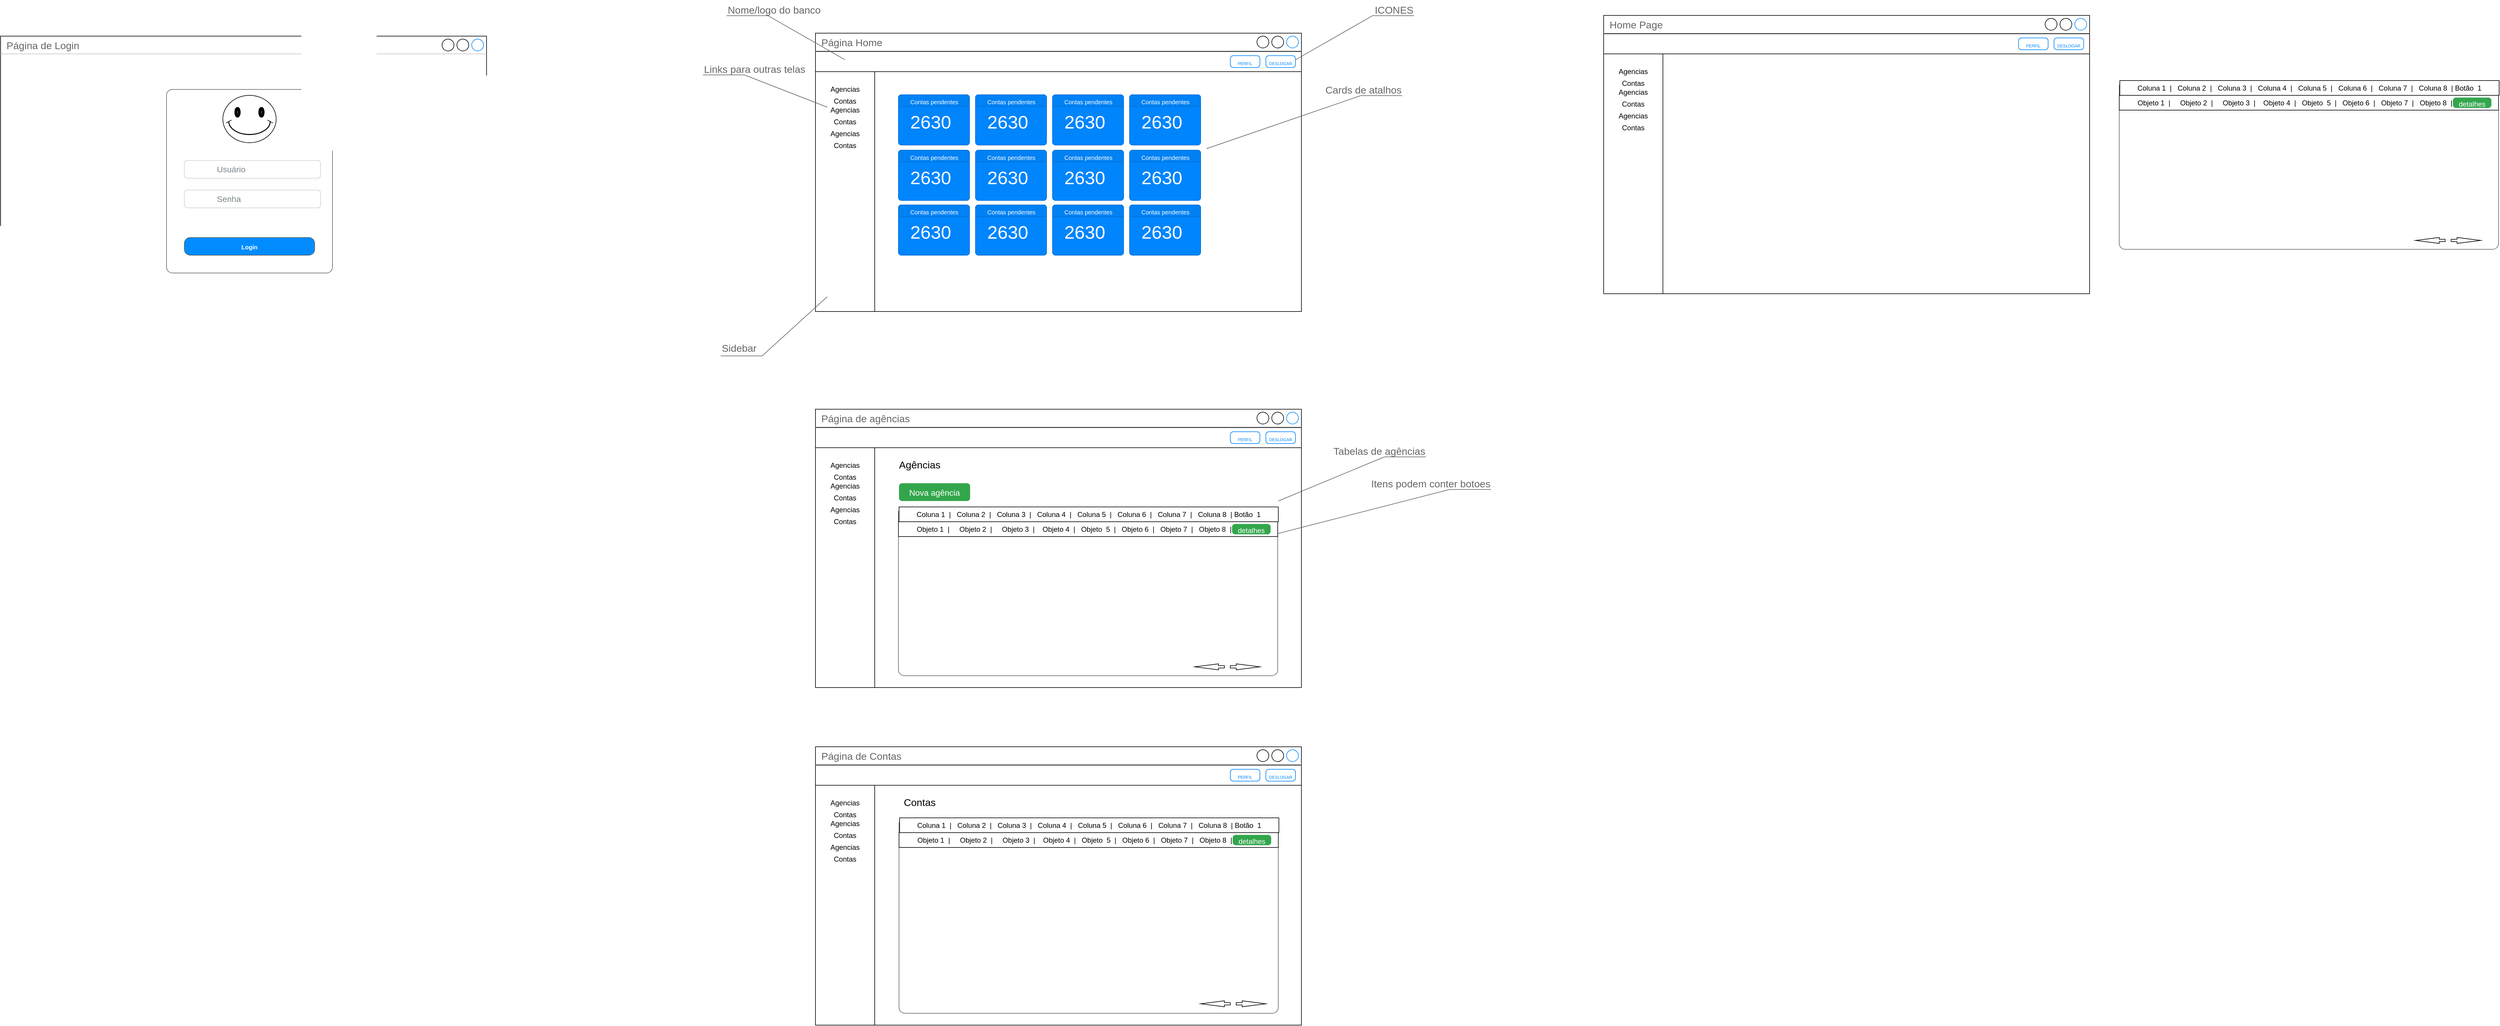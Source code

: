 <mxfile version="24.7.1" type="github">
  <diagram name="Page-1" id="wJ74eyJXx-OFAF-DhMfI">
    <mxGraphModel dx="6050" dy="2957" grid="1" gridSize="10" guides="1" tooltips="1" connect="1" arrows="1" fold="1" page="1" pageScale="1" pageWidth="850" pageHeight="1100" math="0" shadow="0">
      <root>
        <mxCell id="0" />
        <mxCell id="1" parent="0" />
        <mxCell id="4CmnmaqwzRjnCDpZ8KeK-4" value="Página de Login" style="strokeWidth=1;shadow=0;dashed=0;align=center;html=1;shape=mxgraph.mockup.containers.window;align=left;verticalAlign=top;spacingLeft=8;strokeColor2=#008cff;strokeColor3=#c4c4c4;fontColor=#666666;mainText=;fontSize=17;labelBackgroundColor=none;whiteSpace=wrap;" vertex="1" parent="1">
          <mxGeometry x="-2535" y="-60" width="820" height="470" as="geometry" />
        </mxCell>
        <mxCell id="4CmnmaqwzRjnCDpZ8KeK-6" value="" style="shape=mxgraph.mockup.containers.marginRect;rectMarginTop=10;strokeColor=#666666;strokeWidth=1;dashed=0;rounded=1;arcSize=5;recursiveResize=0;html=1;whiteSpace=wrap;" vertex="1" parent="1">
          <mxGeometry x="-2255" y="20" width="280" height="320" as="geometry" />
        </mxCell>
        <mxCell id="4CmnmaqwzRjnCDpZ8KeK-14" value="Usuário" style="html=1;shadow=0;dashed=0;shape=mxgraph.bootstrap.rrect;rSize=5;strokeColor=#CED4DA;html=1;whiteSpace=wrap;fillColor=#FFFFFF;fontColor=#7D868C;align=left;spacing=15;spacingLeft=40;fontSize=14;" vertex="1" parent="1">
          <mxGeometry x="-2225" y="150" width="230" height="30" as="geometry" />
        </mxCell>
        <mxCell id="4CmnmaqwzRjnCDpZ8KeK-26" value="Senha" style="html=1;shadow=0;dashed=0;shape=mxgraph.bootstrap.rrect;rSize=5;strokeColor=#CED4DA;html=1;whiteSpace=wrap;fillColor=#FFFFFF;fontColor=#7D868C;align=left;spacing=15;spacingLeft=40;fontSize=14;" vertex="1" parent="1">
          <mxGeometry x="-2225" y="200" width="230" height="30" as="geometry" />
        </mxCell>
        <mxCell id="4CmnmaqwzRjnCDpZ8KeK-27" value="&lt;span style=&quot;font-size: 10px;&quot;&gt;Login&lt;/span&gt;" style="strokeWidth=1;shadow=0;dashed=0;align=center;html=1;shape=mxgraph.mockup.buttons.button;strokeColor=#666666;fontColor=#ffffff;mainText=;buttonStyle=round;fontSize=17;fontStyle=1;fillColor=#008cff;whiteSpace=wrap;" vertex="1" parent="1">
          <mxGeometry x="-2225" y="280" width="220" height="30" as="geometry" />
        </mxCell>
        <mxCell id="4CmnmaqwzRjnCDpZ8KeK-29" value="" style="verticalLabelPosition=bottom;verticalAlign=top;html=1;shape=mxgraph.basic.smiley" vertex="1" parent="1">
          <mxGeometry x="-2160" y="40" width="90" height="80" as="geometry" />
        </mxCell>
        <mxCell id="4CmnmaqwzRjnCDpZ8KeK-37" value="Página Home" style="strokeWidth=1;shadow=0;dashed=0;align=center;html=1;shape=mxgraph.mockup.containers.window;align=left;verticalAlign=top;spacingLeft=8;strokeColor2=#008cff;strokeColor3=#c4c4c4;fontColor=#666666;mainText=;fontSize=17;labelBackgroundColor=none;whiteSpace=wrap;" vertex="1" parent="1">
          <mxGeometry x="-1160" y="-65" width="820" height="470" as="geometry" />
        </mxCell>
        <mxCell id="4CmnmaqwzRjnCDpZ8KeK-43" value="" style="rounded=0;whiteSpace=wrap;html=1;" vertex="1" parent="1">
          <mxGeometry x="-1160" y="-34" width="820" height="34" as="geometry" />
        </mxCell>
        <mxCell id="4CmnmaqwzRjnCDpZ8KeK-44" value="" style="rounded=0;whiteSpace=wrap;html=1;" vertex="1" parent="1">
          <mxGeometry x="-1160" width="100" height="405" as="geometry" />
        </mxCell>
        <mxCell id="4CmnmaqwzRjnCDpZ8KeK-48" value="&lt;span style=&quot;font-size: 7px;&quot;&gt;DESLOGAR&lt;/span&gt;" style="html=1;shadow=0;dashed=0;shape=mxgraph.bootstrap.rrect;rSize=5;strokeColor=#0085FC;strokeWidth=1;fillColor=none;fontColor=#0085FC;whiteSpace=wrap;align=center;verticalAlign=middle;spacingLeft=0;fontStyle=0;fontSize=16;spacing=5;" vertex="1" parent="1">
          <mxGeometry x="-400" y="-27" width="50" height="20" as="geometry" />
        </mxCell>
        <mxCell id="4CmnmaqwzRjnCDpZ8KeK-49" value="&lt;span style=&quot;font-size: 7px;&quot;&gt;PERFIL&lt;/span&gt;" style="html=1;shadow=0;dashed=0;shape=mxgraph.bootstrap.rrect;rSize=5;strokeColor=#0085FC;strokeWidth=1;fillColor=none;fontColor=#0085FC;whiteSpace=wrap;align=center;verticalAlign=middle;spacingLeft=0;fontStyle=0;fontSize=16;spacing=5;" vertex="1" parent="1">
          <mxGeometry x="-460" y="-27" width="50" height="20" as="geometry" />
        </mxCell>
        <mxCell id="4CmnmaqwzRjnCDpZ8KeK-51" value="ICONES" style="strokeWidth=1;shadow=0;dashed=0;align=center;html=1;shape=mxgraph.mockup.text.callout;linkText=;textSize=17;textColor=#666666;callDir=NE;callStyle=line;fontSize=17;fontColor=#666666;align=right;verticalAlign=top;strokeColor=#666666;" vertex="1" parent="1">
          <mxGeometry x="-350" y="-120" width="200" height="100" as="geometry" />
        </mxCell>
        <mxCell id="4CmnmaqwzRjnCDpZ8KeK-52" value="Nome/logo do banco" style="strokeWidth=1;shadow=0;dashed=0;align=center;html=1;shape=mxgraph.mockup.text.callout;linkText=;textSize=17;textColor=#666666;callDir=NW;callStyle=line;fontSize=17;fontColor=#666666;align=left;verticalAlign=top;strokeColor=#666666;" vertex="1" parent="1">
          <mxGeometry x="-1310" y="-120" width="200" height="100" as="geometry" />
        </mxCell>
        <mxCell id="4CmnmaqwzRjnCDpZ8KeK-53" value="Agencias" style="text;html=1;align=center;verticalAlign=middle;whiteSpace=wrap;rounded=0;" vertex="1" parent="1">
          <mxGeometry x="-1140" y="15" width="60" height="30" as="geometry" />
        </mxCell>
        <mxCell id="4CmnmaqwzRjnCDpZ8KeK-54" value="Contas" style="text;html=1;align=center;verticalAlign=middle;whiteSpace=wrap;rounded=0;" vertex="1" parent="1">
          <mxGeometry x="-1140" y="35" width="60" height="30" as="geometry" />
        </mxCell>
        <mxCell id="4CmnmaqwzRjnCDpZ8KeK-57" value="Agencias" style="text;html=1;align=center;verticalAlign=middle;whiteSpace=wrap;rounded=0;" vertex="1" parent="1">
          <mxGeometry x="-1140" y="50" width="60" height="30" as="geometry" />
        </mxCell>
        <mxCell id="4CmnmaqwzRjnCDpZ8KeK-58" value="Contas" style="text;html=1;align=center;verticalAlign=middle;whiteSpace=wrap;rounded=0;" vertex="1" parent="1">
          <mxGeometry x="-1140" y="70" width="60" height="30" as="geometry" />
        </mxCell>
        <mxCell id="4CmnmaqwzRjnCDpZ8KeK-59" value="Agencias" style="text;html=1;align=center;verticalAlign=middle;whiteSpace=wrap;rounded=0;" vertex="1" parent="1">
          <mxGeometry x="-1140" y="90" width="60" height="30" as="geometry" />
        </mxCell>
        <mxCell id="4CmnmaqwzRjnCDpZ8KeK-60" value="Contas" style="text;html=1;align=center;verticalAlign=middle;whiteSpace=wrap;rounded=0;" vertex="1" parent="1">
          <mxGeometry x="-1140" y="110" width="60" height="30" as="geometry" />
        </mxCell>
        <mxCell id="4CmnmaqwzRjnCDpZ8KeK-61" value="Sidebar&amp;nbsp;" style="strokeWidth=1;shadow=0;dashed=0;align=center;html=1;shape=mxgraph.mockup.text.callout;linkText=;textSize=17;textColor=#666666;callDir=SW;callStyle=line;fontSize=17;fontColor=#666666;align=left;verticalAlign=bottom;strokeColor=#666666;" vertex="1" parent="1">
          <mxGeometry x="-1320" y="380" width="180" height="100" as="geometry" />
        </mxCell>
        <mxCell id="4CmnmaqwzRjnCDpZ8KeK-63" value="Links para outras telas" style="strokeWidth=1;shadow=0;dashed=0;align=center;html=1;shape=mxgraph.mockup.text.callout;linkText=;textSize=17;textColor=#666666;callDir=NW;callStyle=line;fontSize=17;fontColor=#666666;align=left;verticalAlign=top;strokeColor=#666666;" vertex="1" parent="1">
          <mxGeometry x="-1350" y="-20" width="210" height="80" as="geometry" />
        </mxCell>
        <mxCell id="4CmnmaqwzRjnCDpZ8KeK-66" value="&lt;font style=&quot;font-size: 31px;&quot;&gt;2630&lt;/font&gt;" style="html=1;shadow=0;dashed=0;shape=mxgraph.bootstrap.rrect;rSize=5;strokeColor=#0071D5;html=1;whiteSpace=wrap;fillColor=#0085FC;fontColor=#ffffff;verticalAlign=bottom;align=left;spacing=20;spacingBottom=0;fontSize=14;" vertex="1" parent="1">
          <mxGeometry x="-1020" y="39" width="120" height="85" as="geometry" />
        </mxCell>
        <mxCell id="4CmnmaqwzRjnCDpZ8KeK-67" value="&lt;font size=&quot;1&quot;&gt;Contas pendentes&lt;/font&gt;" style="html=1;shadow=0;dashed=0;shape=mxgraph.bootstrap.topButton;rSize=5;perimeter=none;whiteSpace=wrap;fillColor=#0081F4;strokeColor=#0071D5;fontColor=#ffffff;resizeWidth=1;fontSize=18;align=left;spacing=20;" vertex="1" parent="4CmnmaqwzRjnCDpZ8KeK-66">
          <mxGeometry width="120.0" height="20" relative="1" as="geometry" />
        </mxCell>
        <mxCell id="4CmnmaqwzRjnCDpZ8KeK-68" value="&lt;font style=&quot;font-size: 31px;&quot;&gt;2630&lt;/font&gt;" style="html=1;shadow=0;dashed=0;shape=mxgraph.bootstrap.rrect;rSize=5;strokeColor=#0071D5;html=1;whiteSpace=wrap;fillColor=#0085FC;fontColor=#ffffff;verticalAlign=bottom;align=left;spacing=20;spacingBottom=0;fontSize=14;" vertex="1" parent="1">
          <mxGeometry x="-890" y="39" width="120" height="85" as="geometry" />
        </mxCell>
        <mxCell id="4CmnmaqwzRjnCDpZ8KeK-69" value="&lt;font size=&quot;1&quot;&gt;Contas pendentes&lt;/font&gt;" style="html=1;shadow=0;dashed=0;shape=mxgraph.bootstrap.topButton;rSize=5;perimeter=none;whiteSpace=wrap;fillColor=#0081F4;strokeColor=#0071D5;fontColor=#ffffff;resizeWidth=1;fontSize=18;align=left;spacing=20;" vertex="1" parent="4CmnmaqwzRjnCDpZ8KeK-68">
          <mxGeometry width="120.0" height="20" relative="1" as="geometry" />
        </mxCell>
        <mxCell id="4CmnmaqwzRjnCDpZ8KeK-70" value="&lt;font style=&quot;font-size: 31px;&quot;&gt;2630&lt;/font&gt;" style="html=1;shadow=0;dashed=0;shape=mxgraph.bootstrap.rrect;rSize=5;strokeColor=#0071D5;html=1;whiteSpace=wrap;fillColor=#0085FC;fontColor=#ffffff;verticalAlign=bottom;align=left;spacing=20;spacingBottom=0;fontSize=14;" vertex="1" parent="1">
          <mxGeometry x="-760" y="39" width="120" height="85" as="geometry" />
        </mxCell>
        <mxCell id="4CmnmaqwzRjnCDpZ8KeK-71" value="&lt;font size=&quot;1&quot;&gt;Contas pendentes&lt;/font&gt;" style="html=1;shadow=0;dashed=0;shape=mxgraph.bootstrap.topButton;rSize=5;perimeter=none;whiteSpace=wrap;fillColor=#0081F4;strokeColor=#0071D5;fontColor=#ffffff;resizeWidth=1;fontSize=18;align=left;spacing=20;" vertex="1" parent="4CmnmaqwzRjnCDpZ8KeK-70">
          <mxGeometry width="120.0" height="20" relative="1" as="geometry" />
        </mxCell>
        <mxCell id="4CmnmaqwzRjnCDpZ8KeK-72" value="&lt;font style=&quot;font-size: 31px;&quot;&gt;2630&lt;/font&gt;" style="html=1;shadow=0;dashed=0;shape=mxgraph.bootstrap.rrect;rSize=5;strokeColor=#0071D5;html=1;whiteSpace=wrap;fillColor=#0085FC;fontColor=#ffffff;verticalAlign=bottom;align=left;spacing=20;spacingBottom=0;fontSize=14;" vertex="1" parent="1">
          <mxGeometry x="-630" y="39" width="120" height="85" as="geometry" />
        </mxCell>
        <mxCell id="4CmnmaqwzRjnCDpZ8KeK-73" value="&lt;font size=&quot;1&quot;&gt;Contas pendentes&lt;/font&gt;" style="html=1;shadow=0;dashed=0;shape=mxgraph.bootstrap.topButton;rSize=5;perimeter=none;whiteSpace=wrap;fillColor=#0081F4;strokeColor=#0071D5;fontColor=#ffffff;resizeWidth=1;fontSize=18;align=left;spacing=20;" vertex="1" parent="4CmnmaqwzRjnCDpZ8KeK-72">
          <mxGeometry width="120.0" height="20" relative="1" as="geometry" />
        </mxCell>
        <mxCell id="4CmnmaqwzRjnCDpZ8KeK-74" value="&lt;font style=&quot;font-size: 31px;&quot;&gt;2630&lt;/font&gt;" style="html=1;shadow=0;dashed=0;shape=mxgraph.bootstrap.rrect;rSize=5;strokeColor=#0071D5;html=1;whiteSpace=wrap;fillColor=#0085FC;fontColor=#ffffff;verticalAlign=bottom;align=left;spacing=20;spacingBottom=0;fontSize=14;" vertex="1" parent="1">
          <mxGeometry x="-1020" y="132.5" width="120" height="85" as="geometry" />
        </mxCell>
        <mxCell id="4CmnmaqwzRjnCDpZ8KeK-75" value="&lt;font size=&quot;1&quot;&gt;Contas pendentes&lt;/font&gt;" style="html=1;shadow=0;dashed=0;shape=mxgraph.bootstrap.topButton;rSize=5;perimeter=none;whiteSpace=wrap;fillColor=#0081F4;strokeColor=#0071D5;fontColor=#ffffff;resizeWidth=1;fontSize=18;align=left;spacing=20;" vertex="1" parent="4CmnmaqwzRjnCDpZ8KeK-74">
          <mxGeometry width="120.0" height="20" relative="1" as="geometry" />
        </mxCell>
        <mxCell id="4CmnmaqwzRjnCDpZ8KeK-76" value="&lt;font style=&quot;font-size: 31px;&quot;&gt;2630&lt;/font&gt;" style="html=1;shadow=0;dashed=0;shape=mxgraph.bootstrap.rrect;rSize=5;strokeColor=#0071D5;html=1;whiteSpace=wrap;fillColor=#0085FC;fontColor=#ffffff;verticalAlign=bottom;align=left;spacing=20;spacingBottom=0;fontSize=14;" vertex="1" parent="1">
          <mxGeometry x="-890" y="132.5" width="120" height="85" as="geometry" />
        </mxCell>
        <mxCell id="4CmnmaqwzRjnCDpZ8KeK-77" value="&lt;font size=&quot;1&quot;&gt;Contas pendentes&lt;/font&gt;" style="html=1;shadow=0;dashed=0;shape=mxgraph.bootstrap.topButton;rSize=5;perimeter=none;whiteSpace=wrap;fillColor=#0081F4;strokeColor=#0071D5;fontColor=#ffffff;resizeWidth=1;fontSize=18;align=left;spacing=20;" vertex="1" parent="4CmnmaqwzRjnCDpZ8KeK-76">
          <mxGeometry width="120.0" height="20" relative="1" as="geometry" />
        </mxCell>
        <mxCell id="4CmnmaqwzRjnCDpZ8KeK-78" value="&lt;font style=&quot;font-size: 31px;&quot;&gt;2630&lt;/font&gt;" style="html=1;shadow=0;dashed=0;shape=mxgraph.bootstrap.rrect;rSize=5;strokeColor=#0071D5;html=1;whiteSpace=wrap;fillColor=#0085FC;fontColor=#ffffff;verticalAlign=bottom;align=left;spacing=20;spacingBottom=0;fontSize=14;" vertex="1" parent="1">
          <mxGeometry x="-760" y="132.5" width="120" height="85" as="geometry" />
        </mxCell>
        <mxCell id="4CmnmaqwzRjnCDpZ8KeK-79" value="&lt;font size=&quot;1&quot;&gt;Contas pendentes&lt;/font&gt;" style="html=1;shadow=0;dashed=0;shape=mxgraph.bootstrap.topButton;rSize=5;perimeter=none;whiteSpace=wrap;fillColor=#0081F4;strokeColor=#0071D5;fontColor=#ffffff;resizeWidth=1;fontSize=18;align=left;spacing=20;" vertex="1" parent="4CmnmaqwzRjnCDpZ8KeK-78">
          <mxGeometry width="120.0" height="20" relative="1" as="geometry" />
        </mxCell>
        <mxCell id="4CmnmaqwzRjnCDpZ8KeK-80" value="&lt;font style=&quot;font-size: 31px;&quot;&gt;2630&lt;/font&gt;" style="html=1;shadow=0;dashed=0;shape=mxgraph.bootstrap.rrect;rSize=5;strokeColor=#0071D5;html=1;whiteSpace=wrap;fillColor=#0085FC;fontColor=#ffffff;verticalAlign=bottom;align=left;spacing=20;spacingBottom=0;fontSize=14;" vertex="1" parent="1">
          <mxGeometry x="-630" y="132.5" width="120" height="85" as="geometry" />
        </mxCell>
        <mxCell id="4CmnmaqwzRjnCDpZ8KeK-81" value="&lt;font size=&quot;1&quot;&gt;Contas pendentes&lt;/font&gt;" style="html=1;shadow=0;dashed=0;shape=mxgraph.bootstrap.topButton;rSize=5;perimeter=none;whiteSpace=wrap;fillColor=#0081F4;strokeColor=#0071D5;fontColor=#ffffff;resizeWidth=1;fontSize=18;align=left;spacing=20;" vertex="1" parent="4CmnmaqwzRjnCDpZ8KeK-80">
          <mxGeometry width="120.0" height="20" relative="1" as="geometry" />
        </mxCell>
        <mxCell id="4CmnmaqwzRjnCDpZ8KeK-82" value="&lt;font style=&quot;font-size: 31px;&quot;&gt;2630&lt;/font&gt;" style="html=1;shadow=0;dashed=0;shape=mxgraph.bootstrap.rrect;rSize=5;strokeColor=#0071D5;html=1;whiteSpace=wrap;fillColor=#0085FC;fontColor=#ffffff;verticalAlign=bottom;align=left;spacing=20;spacingBottom=0;fontSize=14;" vertex="1" parent="1">
          <mxGeometry x="-1020" y="225" width="120" height="85" as="geometry" />
        </mxCell>
        <mxCell id="4CmnmaqwzRjnCDpZ8KeK-83" value="&lt;font size=&quot;1&quot;&gt;Contas pendentes&lt;/font&gt;" style="html=1;shadow=0;dashed=0;shape=mxgraph.bootstrap.topButton;rSize=5;perimeter=none;whiteSpace=wrap;fillColor=#0081F4;strokeColor=#0071D5;fontColor=#ffffff;resizeWidth=1;fontSize=18;align=left;spacing=20;" vertex="1" parent="4CmnmaqwzRjnCDpZ8KeK-82">
          <mxGeometry width="120.0" height="20" relative="1" as="geometry" />
        </mxCell>
        <mxCell id="4CmnmaqwzRjnCDpZ8KeK-84" value="&lt;font style=&quot;font-size: 31px;&quot;&gt;2630&lt;/font&gt;" style="html=1;shadow=0;dashed=0;shape=mxgraph.bootstrap.rrect;rSize=5;strokeColor=#0071D5;html=1;whiteSpace=wrap;fillColor=#0085FC;fontColor=#ffffff;verticalAlign=bottom;align=left;spacing=20;spacingBottom=0;fontSize=14;" vertex="1" parent="1">
          <mxGeometry x="-890" y="225" width="120" height="85" as="geometry" />
        </mxCell>
        <mxCell id="4CmnmaqwzRjnCDpZ8KeK-85" value="&lt;font size=&quot;1&quot;&gt;Contas pendentes&lt;/font&gt;" style="html=1;shadow=0;dashed=0;shape=mxgraph.bootstrap.topButton;rSize=5;perimeter=none;whiteSpace=wrap;fillColor=#0081F4;strokeColor=#0071D5;fontColor=#ffffff;resizeWidth=1;fontSize=18;align=left;spacing=20;" vertex="1" parent="4CmnmaqwzRjnCDpZ8KeK-84">
          <mxGeometry width="120.0" height="20" relative="1" as="geometry" />
        </mxCell>
        <mxCell id="4CmnmaqwzRjnCDpZ8KeK-86" value="&lt;font style=&quot;font-size: 31px;&quot;&gt;2630&lt;/font&gt;" style="html=1;shadow=0;dashed=0;shape=mxgraph.bootstrap.rrect;rSize=5;strokeColor=#0071D5;html=1;whiteSpace=wrap;fillColor=#0085FC;fontColor=#ffffff;verticalAlign=bottom;align=left;spacing=20;spacingBottom=0;fontSize=14;" vertex="1" parent="1">
          <mxGeometry x="-760" y="225" width="120" height="85" as="geometry" />
        </mxCell>
        <mxCell id="4CmnmaqwzRjnCDpZ8KeK-87" value="&lt;font size=&quot;1&quot;&gt;Contas pendentes&lt;/font&gt;" style="html=1;shadow=0;dashed=0;shape=mxgraph.bootstrap.topButton;rSize=5;perimeter=none;whiteSpace=wrap;fillColor=#0081F4;strokeColor=#0071D5;fontColor=#ffffff;resizeWidth=1;fontSize=18;align=left;spacing=20;" vertex="1" parent="4CmnmaqwzRjnCDpZ8KeK-86">
          <mxGeometry width="120.0" height="20" relative="1" as="geometry" />
        </mxCell>
        <mxCell id="4CmnmaqwzRjnCDpZ8KeK-88" value="&lt;font style=&quot;font-size: 31px;&quot;&gt;2630&lt;/font&gt;" style="html=1;shadow=0;dashed=0;shape=mxgraph.bootstrap.rrect;rSize=5;strokeColor=#0071D5;html=1;whiteSpace=wrap;fillColor=#0085FC;fontColor=#ffffff;verticalAlign=bottom;align=left;spacing=20;spacingBottom=0;fontSize=14;" vertex="1" parent="1">
          <mxGeometry x="-630" y="225" width="120" height="85" as="geometry" />
        </mxCell>
        <mxCell id="4CmnmaqwzRjnCDpZ8KeK-89" value="&lt;font size=&quot;1&quot;&gt;Contas pendentes&lt;/font&gt;" style="html=1;shadow=0;dashed=0;shape=mxgraph.bootstrap.topButton;rSize=5;perimeter=none;whiteSpace=wrap;fillColor=#0081F4;strokeColor=#0071D5;fontColor=#ffffff;resizeWidth=1;fontSize=18;align=left;spacing=20;" vertex="1" parent="4CmnmaqwzRjnCDpZ8KeK-88">
          <mxGeometry width="120.0" height="20" relative="1" as="geometry" />
        </mxCell>
        <mxCell id="4CmnmaqwzRjnCDpZ8KeK-90" value="Cards de atalhos" style="strokeWidth=1;shadow=0;dashed=0;align=center;html=1;shape=mxgraph.mockup.text.callout;linkText=;textSize=17;textColor=#666666;callDir=NE;callStyle=line;fontSize=17;fontColor=#666666;align=right;verticalAlign=top;strokeColor=#666666;" vertex="1" parent="1">
          <mxGeometry x="-500" y="15" width="330" height="115" as="geometry" />
        </mxCell>
        <mxCell id="4CmnmaqwzRjnCDpZ8KeK-91" value="Home Page" style="strokeWidth=1;shadow=0;dashed=0;align=center;html=1;shape=mxgraph.mockup.containers.window;align=left;verticalAlign=top;spacingLeft=8;strokeColor2=#008cff;strokeColor3=#c4c4c4;fontColor=#666666;mainText=;fontSize=17;labelBackgroundColor=none;whiteSpace=wrap;" vertex="1" parent="1">
          <mxGeometry x="170" y="-95" width="820" height="470" as="geometry" />
        </mxCell>
        <mxCell id="4CmnmaqwzRjnCDpZ8KeK-92" value="" style="rounded=0;whiteSpace=wrap;html=1;" vertex="1" parent="1">
          <mxGeometry x="170" y="-64" width="820" height="34" as="geometry" />
        </mxCell>
        <mxCell id="4CmnmaqwzRjnCDpZ8KeK-93" value="" style="rounded=0;whiteSpace=wrap;html=1;" vertex="1" parent="1">
          <mxGeometry x="170" y="-30" width="100" height="405" as="geometry" />
        </mxCell>
        <mxCell id="4CmnmaqwzRjnCDpZ8KeK-94" value="&lt;span style=&quot;font-size: 7px;&quot;&gt;DESLOGAR&lt;/span&gt;" style="html=1;shadow=0;dashed=0;shape=mxgraph.bootstrap.rrect;rSize=5;strokeColor=#0085FC;strokeWidth=1;fillColor=none;fontColor=#0085FC;whiteSpace=wrap;align=center;verticalAlign=middle;spacingLeft=0;fontStyle=0;fontSize=16;spacing=5;" vertex="1" parent="1">
          <mxGeometry x="930" y="-57" width="50" height="20" as="geometry" />
        </mxCell>
        <mxCell id="4CmnmaqwzRjnCDpZ8KeK-95" value="&lt;span style=&quot;font-size: 7px;&quot;&gt;PERFIL&lt;/span&gt;" style="html=1;shadow=0;dashed=0;shape=mxgraph.bootstrap.rrect;rSize=5;strokeColor=#0085FC;strokeWidth=1;fillColor=none;fontColor=#0085FC;whiteSpace=wrap;align=center;verticalAlign=middle;spacingLeft=0;fontStyle=0;fontSize=16;spacing=5;" vertex="1" parent="1">
          <mxGeometry x="870" y="-57" width="50" height="20" as="geometry" />
        </mxCell>
        <mxCell id="4CmnmaqwzRjnCDpZ8KeK-98" value="Agencias" style="text;html=1;align=center;verticalAlign=middle;whiteSpace=wrap;rounded=0;" vertex="1" parent="1">
          <mxGeometry x="190" y="-15" width="60" height="30" as="geometry" />
        </mxCell>
        <mxCell id="4CmnmaqwzRjnCDpZ8KeK-99" value="Contas" style="text;html=1;align=center;verticalAlign=middle;whiteSpace=wrap;rounded=0;" vertex="1" parent="1">
          <mxGeometry x="190" y="5" width="60" height="30" as="geometry" />
        </mxCell>
        <mxCell id="4CmnmaqwzRjnCDpZ8KeK-100" value="Agencias" style="text;html=1;align=center;verticalAlign=middle;whiteSpace=wrap;rounded=0;" vertex="1" parent="1">
          <mxGeometry x="190" y="20" width="60" height="30" as="geometry" />
        </mxCell>
        <mxCell id="4CmnmaqwzRjnCDpZ8KeK-101" value="Contas" style="text;html=1;align=center;verticalAlign=middle;whiteSpace=wrap;rounded=0;" vertex="1" parent="1">
          <mxGeometry x="190" y="40" width="60" height="30" as="geometry" />
        </mxCell>
        <mxCell id="4CmnmaqwzRjnCDpZ8KeK-102" value="Agencias" style="text;html=1;align=center;verticalAlign=middle;whiteSpace=wrap;rounded=0;" vertex="1" parent="1">
          <mxGeometry x="190" y="60" width="60" height="30" as="geometry" />
        </mxCell>
        <mxCell id="4CmnmaqwzRjnCDpZ8KeK-103" value="Contas" style="text;html=1;align=center;verticalAlign=middle;whiteSpace=wrap;rounded=0;" vertex="1" parent="1">
          <mxGeometry x="190" y="80" width="60" height="30" as="geometry" />
        </mxCell>
        <mxCell id="4CmnmaqwzRjnCDpZ8KeK-131" value="Página de agências" style="strokeWidth=1;shadow=0;dashed=0;align=center;html=1;shape=mxgraph.mockup.containers.window;align=left;verticalAlign=top;spacingLeft=8;strokeColor2=#008cff;strokeColor3=#c4c4c4;fontColor=#666666;mainText=;fontSize=17;labelBackgroundColor=none;whiteSpace=wrap;" vertex="1" parent="1">
          <mxGeometry x="-1160" y="570" width="820" height="470" as="geometry" />
        </mxCell>
        <mxCell id="4CmnmaqwzRjnCDpZ8KeK-132" value="" style="rounded=0;whiteSpace=wrap;html=1;" vertex="1" parent="1">
          <mxGeometry x="-1160" y="601" width="820" height="34" as="geometry" />
        </mxCell>
        <mxCell id="4CmnmaqwzRjnCDpZ8KeK-133" value="" style="rounded=0;whiteSpace=wrap;html=1;" vertex="1" parent="1">
          <mxGeometry x="-1160" y="635" width="100" height="405" as="geometry" />
        </mxCell>
        <mxCell id="4CmnmaqwzRjnCDpZ8KeK-134" value="&lt;span style=&quot;font-size: 7px;&quot;&gt;DESLOGAR&lt;/span&gt;" style="html=1;shadow=0;dashed=0;shape=mxgraph.bootstrap.rrect;rSize=5;strokeColor=#0085FC;strokeWidth=1;fillColor=none;fontColor=#0085FC;whiteSpace=wrap;align=center;verticalAlign=middle;spacingLeft=0;fontStyle=0;fontSize=16;spacing=5;" vertex="1" parent="1">
          <mxGeometry x="-400" y="608" width="50" height="20" as="geometry" />
        </mxCell>
        <mxCell id="4CmnmaqwzRjnCDpZ8KeK-135" value="&lt;span style=&quot;font-size: 7px;&quot;&gt;PERFIL&lt;/span&gt;" style="html=1;shadow=0;dashed=0;shape=mxgraph.bootstrap.rrect;rSize=5;strokeColor=#0085FC;strokeWidth=1;fillColor=none;fontColor=#0085FC;whiteSpace=wrap;align=center;verticalAlign=middle;spacingLeft=0;fontStyle=0;fontSize=16;spacing=5;" vertex="1" parent="1">
          <mxGeometry x="-460" y="608" width="50" height="20" as="geometry" />
        </mxCell>
        <mxCell id="4CmnmaqwzRjnCDpZ8KeK-136" value="Agencias" style="text;html=1;align=center;verticalAlign=middle;whiteSpace=wrap;rounded=0;" vertex="1" parent="1">
          <mxGeometry x="-1140" y="650" width="60" height="30" as="geometry" />
        </mxCell>
        <mxCell id="4CmnmaqwzRjnCDpZ8KeK-137" value="Contas" style="text;html=1;align=center;verticalAlign=middle;whiteSpace=wrap;rounded=0;" vertex="1" parent="1">
          <mxGeometry x="-1140" y="670" width="60" height="30" as="geometry" />
        </mxCell>
        <mxCell id="4CmnmaqwzRjnCDpZ8KeK-138" value="Agencias" style="text;html=1;align=center;verticalAlign=middle;whiteSpace=wrap;rounded=0;" vertex="1" parent="1">
          <mxGeometry x="-1140" y="685" width="60" height="30" as="geometry" />
        </mxCell>
        <mxCell id="4CmnmaqwzRjnCDpZ8KeK-139" value="Contas" style="text;html=1;align=center;verticalAlign=middle;whiteSpace=wrap;rounded=0;" vertex="1" parent="1">
          <mxGeometry x="-1140" y="705" width="60" height="30" as="geometry" />
        </mxCell>
        <mxCell id="4CmnmaqwzRjnCDpZ8KeK-140" value="Agencias" style="text;html=1;align=center;verticalAlign=middle;whiteSpace=wrap;rounded=0;" vertex="1" parent="1">
          <mxGeometry x="-1140" y="725" width="60" height="30" as="geometry" />
        </mxCell>
        <mxCell id="4CmnmaqwzRjnCDpZ8KeK-141" value="Contas" style="text;html=1;align=center;verticalAlign=middle;whiteSpace=wrap;rounded=0;" vertex="1" parent="1">
          <mxGeometry x="-1140" y="745" width="60" height="30" as="geometry" />
        </mxCell>
        <mxCell id="4CmnmaqwzRjnCDpZ8KeK-146" value="" style="shape=mxgraph.mockup.containers.marginRect;rectMarginTop=10;strokeColor=#666666;strokeWidth=1;dashed=0;rounded=1;arcSize=5;recursiveResize=0;html=1;whiteSpace=wrap;" vertex="1" parent="1">
          <mxGeometry x="-1020" y="725" width="640" height="295" as="geometry" />
        </mxCell>
        <mxCell id="4CmnmaqwzRjnCDpZ8KeK-152" value="" style="html=1;shadow=0;dashed=0;align=center;verticalAlign=middle;shape=mxgraph.arrows2.arrow;dy=0.6;dx=40;notch=0;" vertex="1" parent="1">
          <mxGeometry x="-460" y="1000" width="50" height="10" as="geometry" />
        </mxCell>
        <mxCell id="4CmnmaqwzRjnCDpZ8KeK-153" value="" style="html=1;shadow=0;dashed=0;align=center;verticalAlign=middle;shape=mxgraph.arrows2.arrow;dy=0.6;dx=40;flipH=1;notch=0;" vertex="1" parent="1">
          <mxGeometry x="-520" y="1000" width="50" height="10" as="geometry" />
        </mxCell>
        <mxCell id="4CmnmaqwzRjnCDpZ8KeK-154" value="Coluna 1&amp;nbsp; |&amp;nbsp; &amp;nbsp;Coluna 2&amp;nbsp; |&amp;nbsp; &amp;nbsp;Coluna 3&amp;nbsp; |&amp;nbsp; &amp;nbsp;Coluna 4&amp;nbsp; |&amp;nbsp; &amp;nbsp;Coluna 5&amp;nbsp; |&amp;nbsp; &amp;nbsp;Coluna 6&amp;nbsp; |&amp;nbsp; &amp;nbsp;Coluna 7&amp;nbsp; |&amp;nbsp; &amp;nbsp;Coluna 8&amp;nbsp; | Botão&amp;nbsp; 1" style="rounded=0;whiteSpace=wrap;html=1;" vertex="1" parent="1">
          <mxGeometry x="-1019" y="735" width="640" height="25" as="geometry" />
        </mxCell>
        <mxCell id="4CmnmaqwzRjnCDpZ8KeK-155" value="Objeto 1&amp;nbsp; |&amp;nbsp; &amp;nbsp; &amp;nbsp;Objeto&amp;nbsp;2&amp;nbsp; |&amp;nbsp; &amp;nbsp; &amp;nbsp;Objeto&amp;nbsp;3&amp;nbsp; |&amp;nbsp; &amp;nbsp; Objeto&amp;nbsp;4&amp;nbsp; |&amp;nbsp; &amp;nbsp;Objeto&amp;nbsp;&amp;nbsp;5&amp;nbsp; |&amp;nbsp; &amp;nbsp;Objeto&amp;nbsp;6&amp;nbsp; |&amp;nbsp; &amp;nbsp;Objeto&amp;nbsp;7&amp;nbsp; |&amp;nbsp; &amp;nbsp;Objeto&amp;nbsp;8&amp;nbsp; |&amp;nbsp; &amp;nbsp; &amp;nbsp; &amp;nbsp; &amp;nbsp; &amp;nbsp; &amp;nbsp;&amp;nbsp;" style="rounded=0;whiteSpace=wrap;html=1;" vertex="1" parent="1">
          <mxGeometry x="-1020" y="760" width="640" height="25" as="geometry" />
        </mxCell>
        <mxCell id="4CmnmaqwzRjnCDpZ8KeK-156" value="&lt;font style=&quot;font-size: 12px;&quot;&gt;detalhes&lt;/font&gt;" style="html=1;shadow=0;dashed=0;shape=mxgraph.bootstrap.rrect;rSize=5;strokeColor=none;strokeWidth=1;fillColor=#33A64C;fontColor=#FFFFFF;whiteSpace=wrap;align=center;verticalAlign=middle;spacingLeft=0;fontStyle=0;fontSize=16;spacing=5;" vertex="1" parent="1">
          <mxGeometry x="-457" y="763.75" width="65" height="17.5" as="geometry" />
        </mxCell>
        <mxCell id="4CmnmaqwzRjnCDpZ8KeK-157" value="Tabelas de agências" style="strokeWidth=1;shadow=0;dashed=0;align=center;html=1;shape=mxgraph.mockup.text.callout;linkText=;textSize=17;textColor=#666666;callDir=NE;callStyle=line;fontSize=17;fontColor=#666666;align=right;verticalAlign=top;strokeColor=#666666;" vertex="1" parent="1">
          <mxGeometry x="-379" y="625" width="249" height="100" as="geometry" />
        </mxCell>
        <mxCell id="4CmnmaqwzRjnCDpZ8KeK-158" value="Itens podem conter botoes" style="strokeWidth=1;shadow=0;dashed=0;align=center;html=1;shape=mxgraph.mockup.text.callout;linkText=;textSize=17;textColor=#666666;callDir=NE;callStyle=line;fontSize=17;fontColor=#666666;align=right;verticalAlign=top;strokeColor=#666666;" vertex="1" parent="1">
          <mxGeometry x="-380" y="680" width="360" height="100" as="geometry" />
        </mxCell>
        <mxCell id="4CmnmaqwzRjnCDpZ8KeK-159" value="&lt;font style=&quot;font-size: 14px;&quot;&gt;Nova agência&lt;/font&gt;" style="html=1;shadow=0;dashed=0;shape=mxgraph.bootstrap.rrect;rSize=5;strokeColor=none;strokeWidth=1;fillColor=#33A64C;fontColor=#FFFFFF;whiteSpace=wrap;align=center;verticalAlign=middle;spacingLeft=0;fontStyle=0;fontSize=16;spacing=5;" vertex="1" parent="1">
          <mxGeometry x="-1019" y="695" width="120" height="30" as="geometry" />
        </mxCell>
        <mxCell id="4CmnmaqwzRjnCDpZ8KeK-162" value="&lt;font style=&quot;font-size: 17px;&quot;&gt;Agências&lt;/font&gt;" style="text;html=1;align=center;verticalAlign=middle;whiteSpace=wrap;rounded=0;" vertex="1" parent="1">
          <mxGeometry x="-1019" y="650" width="70" height="30" as="geometry" />
        </mxCell>
        <mxCell id="4CmnmaqwzRjnCDpZ8KeK-163" value="Página de Contas" style="strokeWidth=1;shadow=0;dashed=0;align=center;html=1;shape=mxgraph.mockup.containers.window;align=left;verticalAlign=top;spacingLeft=8;strokeColor2=#008cff;strokeColor3=#c4c4c4;fontColor=#666666;mainText=;fontSize=17;labelBackgroundColor=none;whiteSpace=wrap;" vertex="1" parent="1">
          <mxGeometry x="-1160" y="1140" width="820" height="470" as="geometry" />
        </mxCell>
        <mxCell id="4CmnmaqwzRjnCDpZ8KeK-164" value="" style="rounded=0;whiteSpace=wrap;html=1;" vertex="1" parent="1">
          <mxGeometry x="-1160" y="1171" width="820" height="34" as="geometry" />
        </mxCell>
        <mxCell id="4CmnmaqwzRjnCDpZ8KeK-165" value="" style="rounded=0;whiteSpace=wrap;html=1;" vertex="1" parent="1">
          <mxGeometry x="-1160" y="1205" width="100" height="405" as="geometry" />
        </mxCell>
        <mxCell id="4CmnmaqwzRjnCDpZ8KeK-166" value="&lt;span style=&quot;font-size: 7px;&quot;&gt;DESLOGAR&lt;/span&gt;" style="html=1;shadow=0;dashed=0;shape=mxgraph.bootstrap.rrect;rSize=5;strokeColor=#0085FC;strokeWidth=1;fillColor=none;fontColor=#0085FC;whiteSpace=wrap;align=center;verticalAlign=middle;spacingLeft=0;fontStyle=0;fontSize=16;spacing=5;" vertex="1" parent="1">
          <mxGeometry x="-400" y="1178" width="50" height="20" as="geometry" />
        </mxCell>
        <mxCell id="4CmnmaqwzRjnCDpZ8KeK-167" value="&lt;span style=&quot;font-size: 7px;&quot;&gt;PERFIL&lt;/span&gt;" style="html=1;shadow=0;dashed=0;shape=mxgraph.bootstrap.rrect;rSize=5;strokeColor=#0085FC;strokeWidth=1;fillColor=none;fontColor=#0085FC;whiteSpace=wrap;align=center;verticalAlign=middle;spacingLeft=0;fontStyle=0;fontSize=16;spacing=5;" vertex="1" parent="1">
          <mxGeometry x="-460" y="1178" width="50" height="20" as="geometry" />
        </mxCell>
        <mxCell id="4CmnmaqwzRjnCDpZ8KeK-168" value="Agencias" style="text;html=1;align=center;verticalAlign=middle;whiteSpace=wrap;rounded=0;" vertex="1" parent="1">
          <mxGeometry x="-1140" y="1220" width="60" height="30" as="geometry" />
        </mxCell>
        <mxCell id="4CmnmaqwzRjnCDpZ8KeK-169" value="Contas" style="text;html=1;align=center;verticalAlign=middle;whiteSpace=wrap;rounded=0;" vertex="1" parent="1">
          <mxGeometry x="-1140" y="1240" width="60" height="30" as="geometry" />
        </mxCell>
        <mxCell id="4CmnmaqwzRjnCDpZ8KeK-170" value="Agencias" style="text;html=1;align=center;verticalAlign=middle;whiteSpace=wrap;rounded=0;" vertex="1" parent="1">
          <mxGeometry x="-1140" y="1255" width="60" height="30" as="geometry" />
        </mxCell>
        <mxCell id="4CmnmaqwzRjnCDpZ8KeK-171" value="Contas" style="text;html=1;align=center;verticalAlign=middle;whiteSpace=wrap;rounded=0;" vertex="1" parent="1">
          <mxGeometry x="-1140" y="1275" width="60" height="30" as="geometry" />
        </mxCell>
        <mxCell id="4CmnmaqwzRjnCDpZ8KeK-172" value="Agencias" style="text;html=1;align=center;verticalAlign=middle;whiteSpace=wrap;rounded=0;" vertex="1" parent="1">
          <mxGeometry x="-1140" y="1295" width="60" height="30" as="geometry" />
        </mxCell>
        <mxCell id="4CmnmaqwzRjnCDpZ8KeK-173" value="Contas" style="text;html=1;align=center;verticalAlign=middle;whiteSpace=wrap;rounded=0;" vertex="1" parent="1">
          <mxGeometry x="-1140" y="1315" width="60" height="30" as="geometry" />
        </mxCell>
        <mxCell id="4CmnmaqwzRjnCDpZ8KeK-174" value="" style="shape=mxgraph.mockup.containers.marginRect;rectMarginTop=10;strokeColor=#666666;strokeWidth=1;dashed=0;rounded=1;arcSize=5;recursiveResize=0;html=1;whiteSpace=wrap;" vertex="1" parent="1">
          <mxGeometry x="-1019" y="1250" width="640" height="340" as="geometry" />
        </mxCell>
        <mxCell id="4CmnmaqwzRjnCDpZ8KeK-175" value="" style="html=1;shadow=0;dashed=0;align=center;verticalAlign=middle;shape=mxgraph.arrows2.arrow;dy=0.6;dx=40;notch=0;" vertex="1" parent="1">
          <mxGeometry x="-450" y="1569" width="50" height="10" as="geometry" />
        </mxCell>
        <mxCell id="4CmnmaqwzRjnCDpZ8KeK-176" value="" style="html=1;shadow=0;dashed=0;align=center;verticalAlign=middle;shape=mxgraph.arrows2.arrow;dy=0.6;dx=40;flipH=1;notch=0;" vertex="1" parent="1">
          <mxGeometry x="-510" y="1569" width="50" height="10" as="geometry" />
        </mxCell>
        <mxCell id="4CmnmaqwzRjnCDpZ8KeK-177" value="Coluna 1&amp;nbsp; |&amp;nbsp; &amp;nbsp;Coluna 2&amp;nbsp; |&amp;nbsp; &amp;nbsp;Coluna 3&amp;nbsp; |&amp;nbsp; &amp;nbsp;Coluna 4&amp;nbsp; |&amp;nbsp; &amp;nbsp;Coluna 5&amp;nbsp; |&amp;nbsp; &amp;nbsp;Coluna 6&amp;nbsp; |&amp;nbsp; &amp;nbsp;Coluna 7&amp;nbsp; |&amp;nbsp; &amp;nbsp;Coluna 8&amp;nbsp; | Botão&amp;nbsp; 1" style="rounded=0;whiteSpace=wrap;html=1;" vertex="1" parent="1">
          <mxGeometry x="-1018" y="1260" width="640" height="25" as="geometry" />
        </mxCell>
        <mxCell id="4CmnmaqwzRjnCDpZ8KeK-178" value="Objeto 1&amp;nbsp; |&amp;nbsp; &amp;nbsp; &amp;nbsp;Objeto&amp;nbsp;2&amp;nbsp; |&amp;nbsp; &amp;nbsp; &amp;nbsp;Objeto&amp;nbsp;3&amp;nbsp; |&amp;nbsp; &amp;nbsp; Objeto&amp;nbsp;4&amp;nbsp; |&amp;nbsp; &amp;nbsp;Objeto&amp;nbsp;&amp;nbsp;5&amp;nbsp; |&amp;nbsp; &amp;nbsp;Objeto&amp;nbsp;6&amp;nbsp; |&amp;nbsp; &amp;nbsp;Objeto&amp;nbsp;7&amp;nbsp; |&amp;nbsp; &amp;nbsp;Objeto&amp;nbsp;8&amp;nbsp; |&amp;nbsp; &amp;nbsp; &amp;nbsp; &amp;nbsp; &amp;nbsp; &amp;nbsp; &amp;nbsp;&amp;nbsp;" style="rounded=0;whiteSpace=wrap;html=1;" vertex="1" parent="1">
          <mxGeometry x="-1019" y="1285" width="640" height="25" as="geometry" />
        </mxCell>
        <mxCell id="4CmnmaqwzRjnCDpZ8KeK-179" value="&lt;font style=&quot;font-size: 12px;&quot;&gt;detalhes&lt;/font&gt;" style="html=1;shadow=0;dashed=0;shape=mxgraph.bootstrap.rrect;rSize=5;strokeColor=none;strokeWidth=1;fillColor=#33A64C;fontColor=#FFFFFF;whiteSpace=wrap;align=center;verticalAlign=middle;spacingLeft=0;fontStyle=0;fontSize=16;spacing=5;" vertex="1" parent="1">
          <mxGeometry x="-456" y="1288.75" width="65" height="17.5" as="geometry" />
        </mxCell>
        <mxCell id="4CmnmaqwzRjnCDpZ8KeK-183" value="&lt;font style=&quot;font-size: 17px;&quot;&gt;Contas&lt;/font&gt;" style="text;html=1;align=center;verticalAlign=middle;whiteSpace=wrap;rounded=0;" vertex="1" parent="1">
          <mxGeometry x="-1019" y="1220" width="70" height="30" as="geometry" />
        </mxCell>
        <mxCell id="4CmnmaqwzRjnCDpZ8KeK-184" value="" style="shape=mxgraph.mockup.containers.marginRect;rectMarginTop=10;strokeColor=#666666;strokeWidth=1;dashed=0;rounded=1;arcSize=5;recursiveResize=0;html=1;whiteSpace=wrap;" vertex="1" parent="1">
          <mxGeometry x="1040" y="5" width="640" height="295" as="geometry" />
        </mxCell>
        <mxCell id="4CmnmaqwzRjnCDpZ8KeK-185" value="" style="html=1;shadow=0;dashed=0;align=center;verticalAlign=middle;shape=mxgraph.arrows2.arrow;dy=0.6;dx=40;notch=0;" vertex="1" parent="1">
          <mxGeometry x="1600" y="280" width="50" height="10" as="geometry" />
        </mxCell>
        <mxCell id="4CmnmaqwzRjnCDpZ8KeK-186" value="" style="html=1;shadow=0;dashed=0;align=center;verticalAlign=middle;shape=mxgraph.arrows2.arrow;dy=0.6;dx=40;flipH=1;notch=0;" vertex="1" parent="1">
          <mxGeometry x="1540" y="280" width="50" height="10" as="geometry" />
        </mxCell>
        <mxCell id="4CmnmaqwzRjnCDpZ8KeK-187" value="Coluna 1&amp;nbsp; |&amp;nbsp; &amp;nbsp;Coluna 2&amp;nbsp; |&amp;nbsp; &amp;nbsp;Coluna 3&amp;nbsp; |&amp;nbsp; &amp;nbsp;Coluna 4&amp;nbsp; |&amp;nbsp; &amp;nbsp;Coluna 5&amp;nbsp; |&amp;nbsp; &amp;nbsp;Coluna 6&amp;nbsp; |&amp;nbsp; &amp;nbsp;Coluna 7&amp;nbsp; |&amp;nbsp; &amp;nbsp;Coluna 8&amp;nbsp; | Botão&amp;nbsp; 1" style="rounded=0;whiteSpace=wrap;html=1;" vertex="1" parent="1">
          <mxGeometry x="1041" y="15" width="640" height="25" as="geometry" />
        </mxCell>
        <mxCell id="4CmnmaqwzRjnCDpZ8KeK-188" value="Objeto 1&amp;nbsp; |&amp;nbsp; &amp;nbsp; &amp;nbsp;Objeto&amp;nbsp;2&amp;nbsp; |&amp;nbsp; &amp;nbsp; &amp;nbsp;Objeto&amp;nbsp;3&amp;nbsp; |&amp;nbsp; &amp;nbsp; Objeto&amp;nbsp;4&amp;nbsp; |&amp;nbsp; &amp;nbsp;Objeto&amp;nbsp;&amp;nbsp;5&amp;nbsp; |&amp;nbsp; &amp;nbsp;Objeto&amp;nbsp;6&amp;nbsp; |&amp;nbsp; &amp;nbsp;Objeto&amp;nbsp;7&amp;nbsp; |&amp;nbsp; &amp;nbsp;Objeto&amp;nbsp;8&amp;nbsp; |&amp;nbsp; &amp;nbsp; &amp;nbsp; &amp;nbsp; &amp;nbsp; &amp;nbsp; &amp;nbsp;&amp;nbsp;" style="rounded=0;whiteSpace=wrap;html=1;" vertex="1" parent="1">
          <mxGeometry x="1040" y="40" width="640" height="25" as="geometry" />
        </mxCell>
        <mxCell id="4CmnmaqwzRjnCDpZ8KeK-189" value="&lt;font style=&quot;font-size: 12px;&quot;&gt;detalhes&lt;/font&gt;" style="html=1;shadow=0;dashed=0;shape=mxgraph.bootstrap.rrect;rSize=5;strokeColor=none;strokeWidth=1;fillColor=#33A64C;fontColor=#FFFFFF;whiteSpace=wrap;align=center;verticalAlign=middle;spacingLeft=0;fontStyle=0;fontSize=16;spacing=5;" vertex="1" parent="1">
          <mxGeometry x="1603" y="43.75" width="65" height="17.5" as="geometry" />
        </mxCell>
      </root>
    </mxGraphModel>
  </diagram>
</mxfile>
